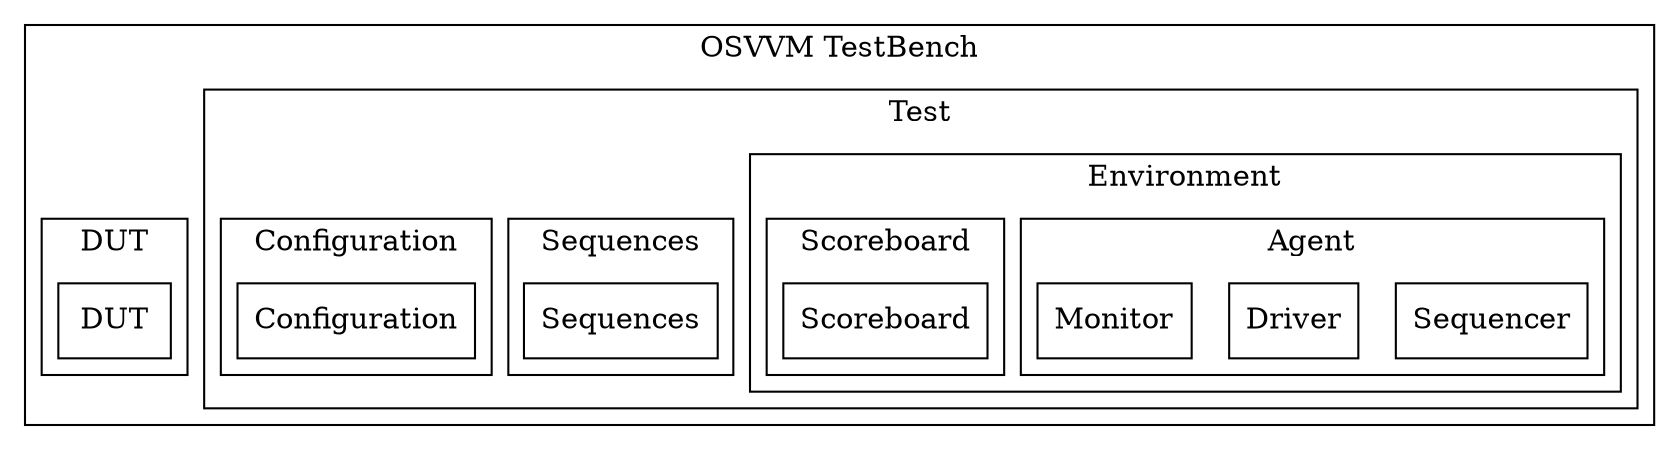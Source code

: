 digraph Project {
  // Introduction
  graph [rankdir = TB, splines=ortho];
  node[shape=record];

  // Blocks
  subgraph "cluster TestBench" { label = "OSVVM TestBench";
    subgraph "cluster Test" { label = "Test";
      subgraph "cluster Environment" { label = "Environment";
        subgraph "cluster Agent" { label = "Agent";
          Sequencer[shape=box, label="Sequencer"];
          Driver[shape=box, label="Driver"];
          Monitor[shape=box, label="Monitor"];
        }
        subgraph "cluster Scoreboard" { label = "Scoreboard";
          Scoreboard[shape=box, label="Scoreboard"];
        }
      }
      subgraph "cluster Sequences" { label = "Sequences";
        Sequences[shape=box, label="Sequences"];
      }
      subgraph "cluster Configuration" { label = "Configuration";
        Configuration[shape=box, label="Configuration"];
      }
    }
    subgraph "cluster DUT" { label = "DUT";
      DUT[shape=box, label="DUT"];
    }
  }

  // Sequence
}
